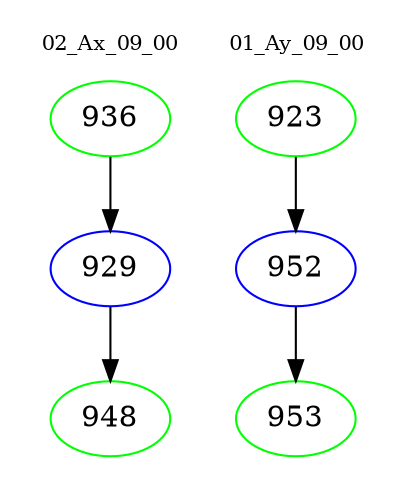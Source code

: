digraph{
subgraph cluster_0 {
color = white
label = "02_Ax_09_00";
fontsize=10;
T0_936 [label="936", color="green"]
T0_936 -> T0_929 [color="black"]
T0_929 [label="929", color="blue"]
T0_929 -> T0_948 [color="black"]
T0_948 [label="948", color="green"]
}
subgraph cluster_1 {
color = white
label = "01_Ay_09_00";
fontsize=10;
T1_923 [label="923", color="green"]
T1_923 -> T1_952 [color="black"]
T1_952 [label="952", color="blue"]
T1_952 -> T1_953 [color="black"]
T1_953 [label="953", color="green"]
}
}
